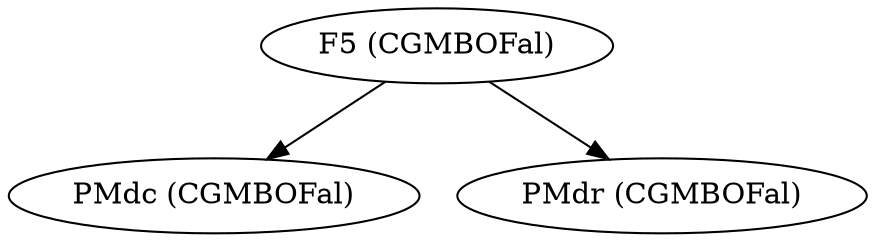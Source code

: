digraph "connectivity-sed-map" {
	graph [_gxl_hypergraph=false];
	subgraph F5_subgraph {
		graph [_gxl_hypergraph=false];
		"F5 (CGMBOFal)"		 [URL="/bodb/brain_region/117/"];
	}
	subgraph PMdc_subgraph {
		graph [_gxl_hypergraph=false];
		"PMdc (CGMBOFal)"		 [URL="/bodb/brain_region/125/"];
	}
	subgraph PMdr_subgraph {
		graph [_gxl_hypergraph=false];
		"PMdr (CGMBOFal)"		 [URL="/bodb/brain_region/126/"];
	}
	"F5 (CGMBOFal)" -> "PMdc (CGMBOFal)"	 [_gxl_id=10,
		URL="/bodb/sed/10/"];
	"F5 (CGMBOFal)" -> "PMdr (CGMBOFal)"	 [_gxl_id=9,
		URL="/bodb/sed/9/"];
}
